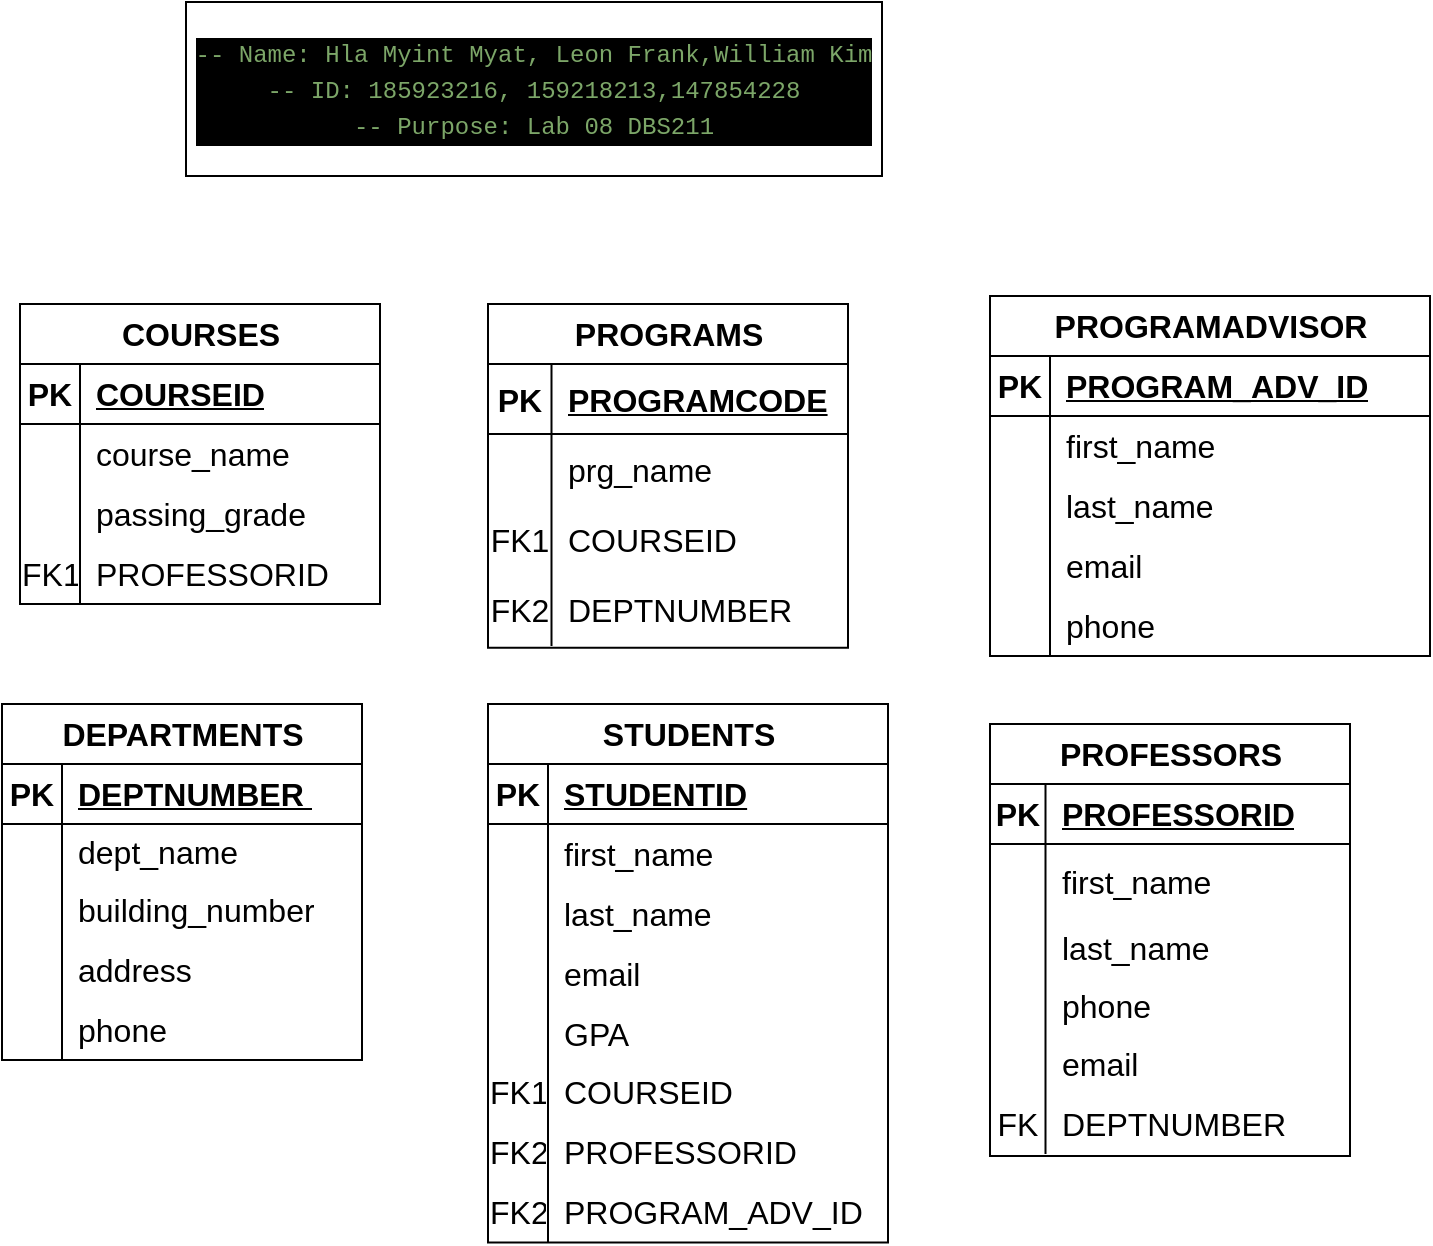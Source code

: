 <mxfile version="21.1.4" type="device">
  <diagram name="Page-1" id="b3BzMXic_0iOWjtmYrPQ">
    <mxGraphModel dx="1384" dy="1086" grid="0" gridSize="10" guides="1" tooltips="1" connect="1" arrows="1" fold="1" page="0" pageScale="1" pageWidth="850" pageHeight="1100" math="0" shadow="0">
      <root>
        <mxCell id="0" />
        <mxCell id="1" parent="0" />
        <mxCell id="HTjDjASEsPpvIYQokN9k-1" value="DEPARTMENTS" style="shape=table;startSize=30;container=1;collapsible=1;childLayout=tableLayout;fixedRows=1;rowLines=0;fontStyle=1;align=center;resizeLast=1;html=1;fontSize=16;" vertex="1" parent="1">
          <mxGeometry x="-321" y="301" width="180" height="178" as="geometry" />
        </mxCell>
        <mxCell id="HTjDjASEsPpvIYQokN9k-2" value="" style="shape=tableRow;horizontal=0;startSize=0;swimlaneHead=0;swimlaneBody=0;fillColor=none;collapsible=0;dropTarget=0;points=[[0,0.5],[1,0.5]];portConstraint=eastwest;top=0;left=0;right=0;bottom=1;fontSize=16;" vertex="1" parent="HTjDjASEsPpvIYQokN9k-1">
          <mxGeometry y="30" width="180" height="30" as="geometry" />
        </mxCell>
        <mxCell id="HTjDjASEsPpvIYQokN9k-3" value="PK" style="shape=partialRectangle;connectable=0;fillColor=none;top=0;left=0;bottom=0;right=0;fontStyle=1;overflow=hidden;whiteSpace=wrap;html=1;fontSize=16;" vertex="1" parent="HTjDjASEsPpvIYQokN9k-2">
          <mxGeometry width="30" height="30" as="geometry">
            <mxRectangle width="30" height="30" as="alternateBounds" />
          </mxGeometry>
        </mxCell>
        <mxCell id="HTjDjASEsPpvIYQokN9k-4" value="DEPTNUMBER&amp;nbsp;" style="shape=partialRectangle;connectable=0;fillColor=none;top=0;left=0;bottom=0;right=0;align=left;spacingLeft=6;fontStyle=5;overflow=hidden;whiteSpace=wrap;html=1;fontSize=16;" vertex="1" parent="HTjDjASEsPpvIYQokN9k-2">
          <mxGeometry x="30" width="150" height="30" as="geometry">
            <mxRectangle width="150" height="30" as="alternateBounds" />
          </mxGeometry>
        </mxCell>
        <mxCell id="HTjDjASEsPpvIYQokN9k-5" value="" style="shape=tableRow;horizontal=0;startSize=0;swimlaneHead=0;swimlaneBody=0;fillColor=none;collapsible=0;dropTarget=0;points=[[0,0.5],[1,0.5]];portConstraint=eastwest;top=0;left=0;right=0;bottom=0;fontSize=16;" vertex="1" parent="HTjDjASEsPpvIYQokN9k-1">
          <mxGeometry y="60" width="180" height="28" as="geometry" />
        </mxCell>
        <mxCell id="HTjDjASEsPpvIYQokN9k-6" value="" style="shape=partialRectangle;connectable=0;fillColor=none;top=0;left=0;bottom=0;right=0;editable=1;overflow=hidden;whiteSpace=wrap;html=1;fontSize=16;" vertex="1" parent="HTjDjASEsPpvIYQokN9k-5">
          <mxGeometry width="30" height="28" as="geometry">
            <mxRectangle width="30" height="28" as="alternateBounds" />
          </mxGeometry>
        </mxCell>
        <mxCell id="HTjDjASEsPpvIYQokN9k-7" value="dept_name&amp;nbsp;" style="shape=partialRectangle;connectable=0;fillColor=none;top=0;left=0;bottom=0;right=0;align=left;spacingLeft=6;overflow=hidden;whiteSpace=wrap;html=1;fontSize=16;" vertex="1" parent="HTjDjASEsPpvIYQokN9k-5">
          <mxGeometry x="30" width="150" height="28" as="geometry">
            <mxRectangle width="150" height="28" as="alternateBounds" />
          </mxGeometry>
        </mxCell>
        <mxCell id="HTjDjASEsPpvIYQokN9k-8" value="" style="shape=tableRow;horizontal=0;startSize=0;swimlaneHead=0;swimlaneBody=0;fillColor=none;collapsible=0;dropTarget=0;points=[[0,0.5],[1,0.5]];portConstraint=eastwest;top=0;left=0;right=0;bottom=0;fontSize=16;" vertex="1" parent="HTjDjASEsPpvIYQokN9k-1">
          <mxGeometry y="88" width="180" height="30" as="geometry" />
        </mxCell>
        <mxCell id="HTjDjASEsPpvIYQokN9k-9" value="" style="shape=partialRectangle;connectable=0;fillColor=none;top=0;left=0;bottom=0;right=0;editable=1;overflow=hidden;whiteSpace=wrap;html=1;fontSize=16;" vertex="1" parent="HTjDjASEsPpvIYQokN9k-8">
          <mxGeometry width="30" height="30" as="geometry">
            <mxRectangle width="30" height="30" as="alternateBounds" />
          </mxGeometry>
        </mxCell>
        <mxCell id="HTjDjASEsPpvIYQokN9k-10" value="building_number" style="shape=partialRectangle;connectable=0;fillColor=none;top=0;left=0;bottom=0;right=0;align=left;spacingLeft=6;overflow=hidden;whiteSpace=wrap;html=1;fontSize=16;" vertex="1" parent="HTjDjASEsPpvIYQokN9k-8">
          <mxGeometry x="30" width="150" height="30" as="geometry">
            <mxRectangle width="150" height="30" as="alternateBounds" />
          </mxGeometry>
        </mxCell>
        <mxCell id="HTjDjASEsPpvIYQokN9k-143" value="" style="shape=tableRow;horizontal=0;startSize=0;swimlaneHead=0;swimlaneBody=0;fillColor=none;collapsible=0;dropTarget=0;points=[[0,0.5],[1,0.5]];portConstraint=eastwest;top=0;left=0;right=0;bottom=0;fontSize=16;" vertex="1" parent="HTjDjASEsPpvIYQokN9k-1">
          <mxGeometry y="118" width="180" height="30" as="geometry" />
        </mxCell>
        <mxCell id="HTjDjASEsPpvIYQokN9k-144" value="" style="shape=partialRectangle;connectable=0;fillColor=none;top=0;left=0;bottom=0;right=0;editable=1;overflow=hidden;whiteSpace=wrap;html=1;fontSize=16;" vertex="1" parent="HTjDjASEsPpvIYQokN9k-143">
          <mxGeometry width="30" height="30" as="geometry">
            <mxRectangle width="30" height="30" as="alternateBounds" />
          </mxGeometry>
        </mxCell>
        <mxCell id="HTjDjASEsPpvIYQokN9k-145" value="address" style="shape=partialRectangle;connectable=0;fillColor=none;top=0;left=0;bottom=0;right=0;align=left;spacingLeft=6;overflow=hidden;whiteSpace=wrap;html=1;fontSize=16;" vertex="1" parent="HTjDjASEsPpvIYQokN9k-143">
          <mxGeometry x="30" width="150" height="30" as="geometry">
            <mxRectangle width="150" height="30" as="alternateBounds" />
          </mxGeometry>
        </mxCell>
        <mxCell id="HTjDjASEsPpvIYQokN9k-146" value="" style="shape=tableRow;horizontal=0;startSize=0;swimlaneHead=0;swimlaneBody=0;fillColor=none;collapsible=0;dropTarget=0;points=[[0,0.5],[1,0.5]];portConstraint=eastwest;top=0;left=0;right=0;bottom=0;fontSize=16;" vertex="1" parent="HTjDjASEsPpvIYQokN9k-1">
          <mxGeometry y="148" width="180" height="30" as="geometry" />
        </mxCell>
        <mxCell id="HTjDjASEsPpvIYQokN9k-147" value="" style="shape=partialRectangle;connectable=0;fillColor=none;top=0;left=0;bottom=0;right=0;editable=1;overflow=hidden;whiteSpace=wrap;html=1;fontSize=16;" vertex="1" parent="HTjDjASEsPpvIYQokN9k-146">
          <mxGeometry width="30" height="30" as="geometry">
            <mxRectangle width="30" height="30" as="alternateBounds" />
          </mxGeometry>
        </mxCell>
        <mxCell id="HTjDjASEsPpvIYQokN9k-148" value="phone" style="shape=partialRectangle;connectable=0;fillColor=none;top=0;left=0;bottom=0;right=0;align=left;spacingLeft=6;overflow=hidden;whiteSpace=wrap;html=1;fontSize=16;" vertex="1" parent="HTjDjASEsPpvIYQokN9k-146">
          <mxGeometry x="30" width="150" height="30" as="geometry">
            <mxRectangle width="150" height="30" as="alternateBounds" />
          </mxGeometry>
        </mxCell>
        <mxCell id="HTjDjASEsPpvIYQokN9k-14" value="" style="shape=tableRow;horizontal=0;startSize=0;swimlaneHead=0;swimlaneBody=0;fillColor=none;collapsible=0;dropTarget=0;points=[[0,0.5],[1,0.5]];portConstraint=eastwest;top=0;left=0;right=0;bottom=0;fontSize=16;" vertex="1" parent="1">
          <mxGeometry x="-321" y="290" width="180" height="30" as="geometry" />
        </mxCell>
        <mxCell id="HTjDjASEsPpvIYQokN9k-15" value="" style="shape=partialRectangle;connectable=0;fillColor=none;top=0;left=0;bottom=0;right=0;editable=1;overflow=hidden;whiteSpace=wrap;html=1;fontSize=16;" vertex="1" parent="HTjDjASEsPpvIYQokN9k-14">
          <mxGeometry width="30" height="30" as="geometry">
            <mxRectangle width="30" height="30" as="alternateBounds" />
          </mxGeometry>
        </mxCell>
        <mxCell id="HTjDjASEsPpvIYQokN9k-18" value="PROGRAMS" style="shape=table;startSize=30;container=1;collapsible=1;childLayout=tableLayout;fixedRows=1;rowLines=0;fontStyle=1;align=center;resizeLast=1;html=1;fontSize=16;" vertex="1" parent="1">
          <mxGeometry x="-78" y="101.06" width="180" height="171.87" as="geometry" />
        </mxCell>
        <mxCell id="HTjDjASEsPpvIYQokN9k-19" value="" style="shape=tableRow;horizontal=0;startSize=0;swimlaneHead=0;swimlaneBody=0;fillColor=none;collapsible=0;dropTarget=0;points=[[0,0.5],[1,0.5]];portConstraint=eastwest;top=0;left=0;right=0;bottom=1;fontSize=16;" vertex="1" parent="HTjDjASEsPpvIYQokN9k-18">
          <mxGeometry y="30" width="180" height="35" as="geometry" />
        </mxCell>
        <mxCell id="HTjDjASEsPpvIYQokN9k-20" value="PK" style="shape=partialRectangle;connectable=0;fillColor=none;top=0;left=0;bottom=0;right=0;fontStyle=1;overflow=hidden;whiteSpace=wrap;html=1;fontSize=16;" vertex="1" parent="HTjDjASEsPpvIYQokN9k-19">
          <mxGeometry width="31.75" height="35" as="geometry">
            <mxRectangle width="31.75" height="35" as="alternateBounds" />
          </mxGeometry>
        </mxCell>
        <mxCell id="HTjDjASEsPpvIYQokN9k-21" value="PROGRAMCODE" style="shape=partialRectangle;connectable=0;fillColor=none;top=0;left=0;bottom=0;right=0;align=left;spacingLeft=6;fontStyle=5;overflow=hidden;whiteSpace=wrap;html=1;fontSize=16;" vertex="1" parent="HTjDjASEsPpvIYQokN9k-19">
          <mxGeometry x="31.75" width="148.25" height="35" as="geometry">
            <mxRectangle width="148.25" height="35" as="alternateBounds" />
          </mxGeometry>
        </mxCell>
        <mxCell id="HTjDjASEsPpvIYQokN9k-22" value="" style="shape=tableRow;horizontal=0;startSize=0;swimlaneHead=0;swimlaneBody=0;fillColor=none;collapsible=0;dropTarget=0;points=[[0,0.5],[1,0.5]];portConstraint=eastwest;top=0;left=0;right=0;bottom=0;fontSize=16;" vertex="1" parent="HTjDjASEsPpvIYQokN9k-18">
          <mxGeometry y="65" width="180" height="35" as="geometry" />
        </mxCell>
        <mxCell id="HTjDjASEsPpvIYQokN9k-23" value="" style="shape=partialRectangle;connectable=0;fillColor=none;top=0;left=0;bottom=0;right=0;editable=1;overflow=hidden;whiteSpace=wrap;html=1;fontSize=16;" vertex="1" parent="HTjDjASEsPpvIYQokN9k-22">
          <mxGeometry width="31.75" height="35" as="geometry">
            <mxRectangle width="31.75" height="35" as="alternateBounds" />
          </mxGeometry>
        </mxCell>
        <mxCell id="HTjDjASEsPpvIYQokN9k-24" value="prg_name" style="shape=partialRectangle;connectable=0;fillColor=none;top=0;left=0;bottom=0;right=0;align=left;spacingLeft=6;overflow=hidden;whiteSpace=wrap;html=1;fontSize=16;" vertex="1" parent="HTjDjASEsPpvIYQokN9k-22">
          <mxGeometry x="31.75" width="148.25" height="35" as="geometry">
            <mxRectangle width="148.25" height="35" as="alternateBounds" />
          </mxGeometry>
        </mxCell>
        <mxCell id="HTjDjASEsPpvIYQokN9k-28" value="" style="shape=tableRow;horizontal=0;startSize=0;swimlaneHead=0;swimlaneBody=0;fillColor=none;collapsible=0;dropTarget=0;points=[[0,0.5],[1,0.5]];portConstraint=eastwest;top=0;left=0;right=0;bottom=0;fontSize=16;" vertex="1" parent="HTjDjASEsPpvIYQokN9k-18">
          <mxGeometry y="100" width="180" height="35" as="geometry" />
        </mxCell>
        <mxCell id="HTjDjASEsPpvIYQokN9k-29" value="FK1" style="shape=partialRectangle;connectable=0;fillColor=none;top=0;left=0;bottom=0;right=0;editable=1;overflow=hidden;whiteSpace=wrap;html=1;fontSize=16;" vertex="1" parent="HTjDjASEsPpvIYQokN9k-28">
          <mxGeometry width="31.75" height="35" as="geometry">
            <mxRectangle width="31.75" height="35" as="alternateBounds" />
          </mxGeometry>
        </mxCell>
        <mxCell id="HTjDjASEsPpvIYQokN9k-30" value="COURSEID" style="shape=partialRectangle;connectable=0;fillColor=none;top=0;left=0;bottom=0;right=0;align=left;spacingLeft=6;overflow=hidden;whiteSpace=wrap;html=1;fontSize=16;" vertex="1" parent="HTjDjASEsPpvIYQokN9k-28">
          <mxGeometry x="31.75" width="148.25" height="35" as="geometry">
            <mxRectangle width="148.25" height="35" as="alternateBounds" />
          </mxGeometry>
        </mxCell>
        <mxCell id="HTjDjASEsPpvIYQokN9k-25" value="" style="shape=tableRow;horizontal=0;startSize=0;swimlaneHead=0;swimlaneBody=0;fillColor=none;collapsible=0;dropTarget=0;points=[[0,0.5],[1,0.5]];portConstraint=eastwest;top=0;left=0;right=0;bottom=0;fontSize=16;" vertex="1" parent="HTjDjASEsPpvIYQokN9k-18">
          <mxGeometry y="135" width="180" height="36" as="geometry" />
        </mxCell>
        <mxCell id="HTjDjASEsPpvIYQokN9k-26" value="FK2" style="shape=partialRectangle;connectable=0;fillColor=none;top=0;left=0;bottom=0;right=0;editable=1;overflow=hidden;whiteSpace=wrap;html=1;fontSize=16;" vertex="1" parent="HTjDjASEsPpvIYQokN9k-25">
          <mxGeometry width="31.75" height="36" as="geometry">
            <mxRectangle width="31.75" height="36" as="alternateBounds" />
          </mxGeometry>
        </mxCell>
        <mxCell id="HTjDjASEsPpvIYQokN9k-27" value="DEPTNUMBER" style="shape=partialRectangle;connectable=0;fillColor=none;top=0;left=0;bottom=0;right=0;align=left;spacingLeft=6;overflow=hidden;whiteSpace=wrap;html=1;fontSize=16;" vertex="1" parent="HTjDjASEsPpvIYQokN9k-25">
          <mxGeometry x="31.75" width="148.25" height="36" as="geometry">
            <mxRectangle width="148.25" height="36" as="alternateBounds" />
          </mxGeometry>
        </mxCell>
        <mxCell id="HTjDjASEsPpvIYQokN9k-32" style="edgeStyle=none;curved=1;rounded=0;orthogonalLoop=1;jettySize=auto;html=1;exitX=0.5;exitY=0;exitDx=0;exitDy=0;fontSize=12;startSize=8;endSize=8;" edge="1" parent="1" source="HTjDjASEsPpvIYQokN9k-18" target="HTjDjASEsPpvIYQokN9k-18">
          <mxGeometry relative="1" as="geometry" />
        </mxCell>
        <mxCell id="HTjDjASEsPpvIYQokN9k-46" value="COURSES" style="shape=table;startSize=30;container=1;collapsible=1;childLayout=tableLayout;fixedRows=1;rowLines=0;fontStyle=1;align=center;resizeLast=1;html=1;fontSize=16;" vertex="1" parent="1">
          <mxGeometry x="-312" y="101.06" width="180" height="150" as="geometry" />
        </mxCell>
        <mxCell id="HTjDjASEsPpvIYQokN9k-47" value="" style="shape=tableRow;horizontal=0;startSize=0;swimlaneHead=0;swimlaneBody=0;fillColor=none;collapsible=0;dropTarget=0;points=[[0,0.5],[1,0.5]];portConstraint=eastwest;top=0;left=0;right=0;bottom=1;fontSize=16;" vertex="1" parent="HTjDjASEsPpvIYQokN9k-46">
          <mxGeometry y="30" width="180" height="30" as="geometry" />
        </mxCell>
        <mxCell id="HTjDjASEsPpvIYQokN9k-48" value="PK" style="shape=partialRectangle;connectable=0;fillColor=none;top=0;left=0;bottom=0;right=0;fontStyle=1;overflow=hidden;whiteSpace=wrap;html=1;fontSize=16;" vertex="1" parent="HTjDjASEsPpvIYQokN9k-47">
          <mxGeometry width="30" height="30" as="geometry">
            <mxRectangle width="30" height="30" as="alternateBounds" />
          </mxGeometry>
        </mxCell>
        <mxCell id="HTjDjASEsPpvIYQokN9k-49" value="COURSEID" style="shape=partialRectangle;connectable=0;fillColor=none;top=0;left=0;bottom=0;right=0;align=left;spacingLeft=6;fontStyle=5;overflow=hidden;whiteSpace=wrap;html=1;fontSize=16;" vertex="1" parent="HTjDjASEsPpvIYQokN9k-47">
          <mxGeometry x="30" width="150" height="30" as="geometry">
            <mxRectangle width="150" height="30" as="alternateBounds" />
          </mxGeometry>
        </mxCell>
        <mxCell id="HTjDjASEsPpvIYQokN9k-50" value="" style="shape=tableRow;horizontal=0;startSize=0;swimlaneHead=0;swimlaneBody=0;fillColor=none;collapsible=0;dropTarget=0;points=[[0,0.5],[1,0.5]];portConstraint=eastwest;top=0;left=0;right=0;bottom=0;fontSize=16;" vertex="1" parent="HTjDjASEsPpvIYQokN9k-46">
          <mxGeometry y="60" width="180" height="30" as="geometry" />
        </mxCell>
        <mxCell id="HTjDjASEsPpvIYQokN9k-51" value="" style="shape=partialRectangle;connectable=0;fillColor=none;top=0;left=0;bottom=0;right=0;editable=1;overflow=hidden;whiteSpace=wrap;html=1;fontSize=16;" vertex="1" parent="HTjDjASEsPpvIYQokN9k-50">
          <mxGeometry width="30" height="30" as="geometry">
            <mxRectangle width="30" height="30" as="alternateBounds" />
          </mxGeometry>
        </mxCell>
        <mxCell id="HTjDjASEsPpvIYQokN9k-52" value="course_name&amp;nbsp;" style="shape=partialRectangle;connectable=0;fillColor=none;top=0;left=0;bottom=0;right=0;align=left;spacingLeft=6;overflow=hidden;whiteSpace=wrap;html=1;fontSize=16;" vertex="1" parent="HTjDjASEsPpvIYQokN9k-50">
          <mxGeometry x="30" width="150" height="30" as="geometry">
            <mxRectangle width="150" height="30" as="alternateBounds" />
          </mxGeometry>
        </mxCell>
        <mxCell id="HTjDjASEsPpvIYQokN9k-53" value="" style="shape=tableRow;horizontal=0;startSize=0;swimlaneHead=0;swimlaneBody=0;fillColor=none;collapsible=0;dropTarget=0;points=[[0,0.5],[1,0.5]];portConstraint=eastwest;top=0;left=0;right=0;bottom=0;fontSize=16;" vertex="1" parent="HTjDjASEsPpvIYQokN9k-46">
          <mxGeometry y="90" width="180" height="30" as="geometry" />
        </mxCell>
        <mxCell id="HTjDjASEsPpvIYQokN9k-54" value="" style="shape=partialRectangle;connectable=0;fillColor=none;top=0;left=0;bottom=0;right=0;editable=1;overflow=hidden;whiteSpace=wrap;html=1;fontSize=16;" vertex="1" parent="HTjDjASEsPpvIYQokN9k-53">
          <mxGeometry width="30" height="30" as="geometry">
            <mxRectangle width="30" height="30" as="alternateBounds" />
          </mxGeometry>
        </mxCell>
        <mxCell id="HTjDjASEsPpvIYQokN9k-55" value="passing_grade" style="shape=partialRectangle;connectable=0;fillColor=none;top=0;left=0;bottom=0;right=0;align=left;spacingLeft=6;overflow=hidden;whiteSpace=wrap;html=1;fontSize=16;" vertex="1" parent="HTjDjASEsPpvIYQokN9k-53">
          <mxGeometry x="30" width="150" height="30" as="geometry">
            <mxRectangle width="150" height="30" as="alternateBounds" />
          </mxGeometry>
        </mxCell>
        <mxCell id="HTjDjASEsPpvIYQokN9k-56" value="" style="shape=tableRow;horizontal=0;startSize=0;swimlaneHead=0;swimlaneBody=0;fillColor=none;collapsible=0;dropTarget=0;points=[[0,0.5],[1,0.5]];portConstraint=eastwest;top=0;left=0;right=0;bottom=0;fontSize=16;" vertex="1" parent="HTjDjASEsPpvIYQokN9k-46">
          <mxGeometry y="120" width="180" height="30" as="geometry" />
        </mxCell>
        <mxCell id="HTjDjASEsPpvIYQokN9k-57" value="FK1" style="shape=partialRectangle;connectable=0;fillColor=none;top=0;left=0;bottom=0;right=0;editable=1;overflow=hidden;whiteSpace=wrap;html=1;fontSize=16;" vertex="1" parent="HTjDjASEsPpvIYQokN9k-56">
          <mxGeometry width="30" height="30" as="geometry">
            <mxRectangle width="30" height="30" as="alternateBounds" />
          </mxGeometry>
        </mxCell>
        <mxCell id="HTjDjASEsPpvIYQokN9k-58" value="PROFESSORID" style="shape=partialRectangle;connectable=0;fillColor=none;top=0;left=0;bottom=0;right=0;align=left;spacingLeft=6;overflow=hidden;whiteSpace=wrap;html=1;fontSize=16;" vertex="1" parent="HTjDjASEsPpvIYQokN9k-56">
          <mxGeometry x="30" width="150" height="30" as="geometry">
            <mxRectangle width="150" height="30" as="alternateBounds" />
          </mxGeometry>
        </mxCell>
        <mxCell id="HTjDjASEsPpvIYQokN9k-59" value="PROFESSORS" style="shape=table;startSize=30;container=1;collapsible=1;childLayout=tableLayout;fixedRows=1;rowLines=0;fontStyle=1;align=center;resizeLast=1;html=1;fontSize=16;" vertex="1" parent="1">
          <mxGeometry x="173" y="311" width="180" height="216" as="geometry" />
        </mxCell>
        <mxCell id="HTjDjASEsPpvIYQokN9k-60" value="" style="shape=tableRow;horizontal=0;startSize=0;swimlaneHead=0;swimlaneBody=0;fillColor=none;collapsible=0;dropTarget=0;points=[[0,0.5],[1,0.5]];portConstraint=eastwest;top=0;left=0;right=0;bottom=1;fontSize=16;" vertex="1" parent="HTjDjASEsPpvIYQokN9k-59">
          <mxGeometry y="30" width="180" height="30" as="geometry" />
        </mxCell>
        <mxCell id="HTjDjASEsPpvIYQokN9k-61" value="PK" style="shape=partialRectangle;connectable=0;fillColor=none;top=0;left=0;bottom=0;right=0;fontStyle=1;overflow=hidden;whiteSpace=wrap;html=1;fontSize=16;" vertex="1" parent="HTjDjASEsPpvIYQokN9k-60">
          <mxGeometry width="27.75" height="30" as="geometry">
            <mxRectangle width="27.75" height="30" as="alternateBounds" />
          </mxGeometry>
        </mxCell>
        <mxCell id="HTjDjASEsPpvIYQokN9k-62" value="PROFESSORID" style="shape=partialRectangle;connectable=0;fillColor=none;top=0;left=0;bottom=0;right=0;align=left;spacingLeft=6;fontStyle=5;overflow=hidden;whiteSpace=wrap;html=1;fontSize=16;" vertex="1" parent="HTjDjASEsPpvIYQokN9k-60">
          <mxGeometry x="27.75" width="152.25" height="30" as="geometry">
            <mxRectangle width="152.25" height="30" as="alternateBounds" />
          </mxGeometry>
        </mxCell>
        <mxCell id="HTjDjASEsPpvIYQokN9k-63" value="" style="shape=tableRow;horizontal=0;startSize=0;swimlaneHead=0;swimlaneBody=0;fillColor=none;collapsible=0;dropTarget=0;points=[[0,0.5],[1,0.5]];portConstraint=eastwest;top=0;left=0;right=0;bottom=0;fontSize=16;" vertex="1" parent="HTjDjASEsPpvIYQokN9k-59">
          <mxGeometry y="60" width="180" height="37" as="geometry" />
        </mxCell>
        <mxCell id="HTjDjASEsPpvIYQokN9k-64" value="" style="shape=partialRectangle;connectable=0;fillColor=none;top=0;left=0;bottom=0;right=0;editable=1;overflow=hidden;whiteSpace=wrap;html=1;fontSize=16;" vertex="1" parent="HTjDjASEsPpvIYQokN9k-63">
          <mxGeometry width="27.75" height="37" as="geometry">
            <mxRectangle width="27.75" height="37" as="alternateBounds" />
          </mxGeometry>
        </mxCell>
        <mxCell id="HTjDjASEsPpvIYQokN9k-65" value="first_name" style="shape=partialRectangle;connectable=0;fillColor=none;top=0;left=0;bottom=0;right=0;align=left;spacingLeft=6;overflow=hidden;whiteSpace=wrap;html=1;fontSize=16;" vertex="1" parent="HTjDjASEsPpvIYQokN9k-63">
          <mxGeometry x="27.75" width="152.25" height="37" as="geometry">
            <mxRectangle width="152.25" height="37" as="alternateBounds" />
          </mxGeometry>
        </mxCell>
        <mxCell id="HTjDjASEsPpvIYQokN9k-66" value="" style="shape=tableRow;horizontal=0;startSize=0;swimlaneHead=0;swimlaneBody=0;fillColor=none;collapsible=0;dropTarget=0;points=[[0,0.5],[1,0.5]];portConstraint=eastwest;top=0;left=0;right=0;bottom=0;fontSize=16;" vertex="1" parent="HTjDjASEsPpvIYQokN9k-59">
          <mxGeometry y="97" width="180" height="30" as="geometry" />
        </mxCell>
        <mxCell id="HTjDjASEsPpvIYQokN9k-67" value="" style="shape=partialRectangle;connectable=0;fillColor=none;top=0;left=0;bottom=0;right=0;editable=1;overflow=hidden;whiteSpace=wrap;html=1;fontSize=16;" vertex="1" parent="HTjDjASEsPpvIYQokN9k-66">
          <mxGeometry width="27.75" height="30" as="geometry">
            <mxRectangle width="27.75" height="30" as="alternateBounds" />
          </mxGeometry>
        </mxCell>
        <mxCell id="HTjDjASEsPpvIYQokN9k-68" value="last_name" style="shape=partialRectangle;connectable=0;fillColor=none;top=0;left=0;bottom=0;right=0;align=left;spacingLeft=6;overflow=hidden;whiteSpace=wrap;html=1;fontSize=16;" vertex="1" parent="HTjDjASEsPpvIYQokN9k-66">
          <mxGeometry x="27.75" width="152.25" height="30" as="geometry">
            <mxRectangle width="152.25" height="30" as="alternateBounds" />
          </mxGeometry>
        </mxCell>
        <mxCell id="HTjDjASEsPpvIYQokN9k-69" value="" style="shape=tableRow;horizontal=0;startSize=0;swimlaneHead=0;swimlaneBody=0;fillColor=none;collapsible=0;dropTarget=0;points=[[0,0.5],[1,0.5]];portConstraint=eastwest;top=0;left=0;right=0;bottom=0;fontSize=16;" vertex="1" parent="HTjDjASEsPpvIYQokN9k-59">
          <mxGeometry y="127" width="180" height="28" as="geometry" />
        </mxCell>
        <mxCell id="HTjDjASEsPpvIYQokN9k-70" value="" style="shape=partialRectangle;connectable=0;fillColor=none;top=0;left=0;bottom=0;right=0;editable=1;overflow=hidden;whiteSpace=wrap;html=1;fontSize=16;" vertex="1" parent="HTjDjASEsPpvIYQokN9k-69">
          <mxGeometry width="27.75" height="28" as="geometry">
            <mxRectangle width="27.75" height="28" as="alternateBounds" />
          </mxGeometry>
        </mxCell>
        <mxCell id="HTjDjASEsPpvIYQokN9k-71" value="phone" style="shape=partialRectangle;connectable=0;fillColor=none;top=0;left=0;bottom=0;right=0;align=left;spacingLeft=6;overflow=hidden;whiteSpace=wrap;html=1;fontSize=16;" vertex="1" parent="HTjDjASEsPpvIYQokN9k-69">
          <mxGeometry x="27.75" width="152.25" height="28" as="geometry">
            <mxRectangle width="152.25" height="28" as="alternateBounds" />
          </mxGeometry>
        </mxCell>
        <mxCell id="HTjDjASEsPpvIYQokN9k-72" value="" style="shape=tableRow;horizontal=0;startSize=0;swimlaneHead=0;swimlaneBody=0;fillColor=none;collapsible=0;dropTarget=0;points=[[0,0.5],[1,0.5]];portConstraint=eastwest;top=0;left=0;right=0;bottom=0;fontSize=16;" vertex="1" parent="HTjDjASEsPpvIYQokN9k-59">
          <mxGeometry y="155" width="180" height="30" as="geometry" />
        </mxCell>
        <mxCell id="HTjDjASEsPpvIYQokN9k-73" value="" style="shape=partialRectangle;connectable=0;fillColor=none;top=0;left=0;bottom=0;right=0;editable=1;overflow=hidden;whiteSpace=wrap;html=1;fontSize=16;" vertex="1" parent="HTjDjASEsPpvIYQokN9k-72">
          <mxGeometry width="27.75" height="30" as="geometry">
            <mxRectangle width="27.75" height="30" as="alternateBounds" />
          </mxGeometry>
        </mxCell>
        <mxCell id="HTjDjASEsPpvIYQokN9k-74" value="email" style="shape=partialRectangle;connectable=0;fillColor=none;top=0;left=0;bottom=0;right=0;align=left;spacingLeft=6;overflow=hidden;whiteSpace=wrap;html=1;fontSize=16;" vertex="1" parent="HTjDjASEsPpvIYQokN9k-72">
          <mxGeometry x="27.75" width="152.25" height="30" as="geometry">
            <mxRectangle width="152.25" height="30" as="alternateBounds" />
          </mxGeometry>
        </mxCell>
        <mxCell id="HTjDjASEsPpvIYQokN9k-75" value="" style="shape=tableRow;horizontal=0;startSize=0;swimlaneHead=0;swimlaneBody=0;fillColor=none;collapsible=0;dropTarget=0;points=[[0,0.5],[1,0.5]];portConstraint=eastwest;top=0;left=0;right=0;bottom=0;fontSize=16;" vertex="1" parent="HTjDjASEsPpvIYQokN9k-59">
          <mxGeometry y="185" width="180" height="30" as="geometry" />
        </mxCell>
        <mxCell id="HTjDjASEsPpvIYQokN9k-76" value="FK" style="shape=partialRectangle;connectable=0;fillColor=none;top=0;left=0;bottom=0;right=0;editable=1;overflow=hidden;whiteSpace=wrap;html=1;fontSize=16;" vertex="1" parent="HTjDjASEsPpvIYQokN9k-75">
          <mxGeometry width="27.75" height="30" as="geometry">
            <mxRectangle width="27.75" height="30" as="alternateBounds" />
          </mxGeometry>
        </mxCell>
        <mxCell id="HTjDjASEsPpvIYQokN9k-77" value="DEPTNUMBER" style="shape=partialRectangle;connectable=0;fillColor=none;top=0;left=0;bottom=0;right=0;align=left;spacingLeft=6;overflow=hidden;whiteSpace=wrap;html=1;fontSize=16;" vertex="1" parent="HTjDjASEsPpvIYQokN9k-75">
          <mxGeometry x="27.75" width="152.25" height="30" as="geometry">
            <mxRectangle width="152.25" height="30" as="alternateBounds" />
          </mxGeometry>
        </mxCell>
        <mxCell id="HTjDjASEsPpvIYQokN9k-78" style="edgeStyle=none;curved=1;rounded=0;orthogonalLoop=1;jettySize=auto;html=1;exitX=0.75;exitY=0;exitDx=0;exitDy=0;fontSize=12;startSize=8;endSize=8;" edge="1" parent="1" source="HTjDjASEsPpvIYQokN9k-46" target="HTjDjASEsPpvIYQokN9k-46">
          <mxGeometry relative="1" as="geometry" />
        </mxCell>
        <mxCell id="HTjDjASEsPpvIYQokN9k-79" value="STUDENTS" style="shape=table;startSize=30;container=1;collapsible=1;childLayout=tableLayout;fixedRows=1;rowLines=0;fontStyle=1;align=center;resizeLast=1;html=1;fontSize=16;" vertex="1" parent="1">
          <mxGeometry x="-78" y="301" width="200" height="269.25" as="geometry" />
        </mxCell>
        <mxCell id="HTjDjASEsPpvIYQokN9k-80" value="" style="shape=tableRow;horizontal=0;startSize=0;swimlaneHead=0;swimlaneBody=0;fillColor=none;collapsible=0;dropTarget=0;points=[[0,0.5],[1,0.5]];portConstraint=eastwest;top=0;left=0;right=0;bottom=1;fontSize=16;" vertex="1" parent="HTjDjASEsPpvIYQokN9k-79">
          <mxGeometry y="30" width="200" height="30" as="geometry" />
        </mxCell>
        <mxCell id="HTjDjASEsPpvIYQokN9k-81" value="PK" style="shape=partialRectangle;connectable=0;fillColor=none;top=0;left=0;bottom=0;right=0;fontStyle=1;overflow=hidden;whiteSpace=wrap;html=1;fontSize=16;" vertex="1" parent="HTjDjASEsPpvIYQokN9k-80">
          <mxGeometry width="30" height="30" as="geometry">
            <mxRectangle width="30" height="30" as="alternateBounds" />
          </mxGeometry>
        </mxCell>
        <mxCell id="HTjDjASEsPpvIYQokN9k-82" value="STUDENTID" style="shape=partialRectangle;connectable=0;fillColor=none;top=0;left=0;bottom=0;right=0;align=left;spacingLeft=6;fontStyle=5;overflow=hidden;whiteSpace=wrap;html=1;fontSize=16;" vertex="1" parent="HTjDjASEsPpvIYQokN9k-80">
          <mxGeometry x="30" width="170" height="30" as="geometry">
            <mxRectangle width="170" height="30" as="alternateBounds" />
          </mxGeometry>
        </mxCell>
        <mxCell id="HTjDjASEsPpvIYQokN9k-83" value="" style="shape=tableRow;horizontal=0;startSize=0;swimlaneHead=0;swimlaneBody=0;fillColor=none;collapsible=0;dropTarget=0;points=[[0,0.5],[1,0.5]];portConstraint=eastwest;top=0;left=0;right=0;bottom=0;fontSize=16;" vertex="1" parent="HTjDjASEsPpvIYQokN9k-79">
          <mxGeometry y="60" width="200" height="30" as="geometry" />
        </mxCell>
        <mxCell id="HTjDjASEsPpvIYQokN9k-84" value="" style="shape=partialRectangle;connectable=0;fillColor=none;top=0;left=0;bottom=0;right=0;editable=1;overflow=hidden;whiteSpace=wrap;html=1;fontSize=16;" vertex="1" parent="HTjDjASEsPpvIYQokN9k-83">
          <mxGeometry width="30" height="30" as="geometry">
            <mxRectangle width="30" height="30" as="alternateBounds" />
          </mxGeometry>
        </mxCell>
        <mxCell id="HTjDjASEsPpvIYQokN9k-85" value="first_name" style="shape=partialRectangle;connectable=0;fillColor=none;top=0;left=0;bottom=0;right=0;align=left;spacingLeft=6;overflow=hidden;whiteSpace=wrap;html=1;fontSize=16;" vertex="1" parent="HTjDjASEsPpvIYQokN9k-83">
          <mxGeometry x="30" width="170" height="30" as="geometry">
            <mxRectangle width="170" height="30" as="alternateBounds" />
          </mxGeometry>
        </mxCell>
        <mxCell id="HTjDjASEsPpvIYQokN9k-86" value="" style="shape=tableRow;horizontal=0;startSize=0;swimlaneHead=0;swimlaneBody=0;fillColor=none;collapsible=0;dropTarget=0;points=[[0,0.5],[1,0.5]];portConstraint=eastwest;top=0;left=0;right=0;bottom=0;fontSize=16;" vertex="1" parent="HTjDjASEsPpvIYQokN9k-79">
          <mxGeometry y="90" width="200" height="30" as="geometry" />
        </mxCell>
        <mxCell id="HTjDjASEsPpvIYQokN9k-87" value="" style="shape=partialRectangle;connectable=0;fillColor=none;top=0;left=0;bottom=0;right=0;editable=1;overflow=hidden;whiteSpace=wrap;html=1;fontSize=16;" vertex="1" parent="HTjDjASEsPpvIYQokN9k-86">
          <mxGeometry width="30" height="30" as="geometry">
            <mxRectangle width="30" height="30" as="alternateBounds" />
          </mxGeometry>
        </mxCell>
        <mxCell id="HTjDjASEsPpvIYQokN9k-88" value="last_name" style="shape=partialRectangle;connectable=0;fillColor=none;top=0;left=0;bottom=0;right=0;align=left;spacingLeft=6;overflow=hidden;whiteSpace=wrap;html=1;fontSize=16;" vertex="1" parent="HTjDjASEsPpvIYQokN9k-86">
          <mxGeometry x="30" width="170" height="30" as="geometry">
            <mxRectangle width="170" height="30" as="alternateBounds" />
          </mxGeometry>
        </mxCell>
        <mxCell id="HTjDjASEsPpvIYQokN9k-89" value="" style="shape=tableRow;horizontal=0;startSize=0;swimlaneHead=0;swimlaneBody=0;fillColor=none;collapsible=0;dropTarget=0;points=[[0,0.5],[1,0.5]];portConstraint=eastwest;top=0;left=0;right=0;bottom=0;fontSize=16;" vertex="1" parent="HTjDjASEsPpvIYQokN9k-79">
          <mxGeometry y="120" width="200" height="30" as="geometry" />
        </mxCell>
        <mxCell id="HTjDjASEsPpvIYQokN9k-90" value="" style="shape=partialRectangle;connectable=0;fillColor=none;top=0;left=0;bottom=0;right=0;editable=1;overflow=hidden;whiteSpace=wrap;html=1;fontSize=16;" vertex="1" parent="HTjDjASEsPpvIYQokN9k-89">
          <mxGeometry width="30" height="30" as="geometry">
            <mxRectangle width="30" height="30" as="alternateBounds" />
          </mxGeometry>
        </mxCell>
        <mxCell id="HTjDjASEsPpvIYQokN9k-91" value="email&amp;nbsp;" style="shape=partialRectangle;connectable=0;fillColor=none;top=0;left=0;bottom=0;right=0;align=left;spacingLeft=6;overflow=hidden;whiteSpace=wrap;html=1;fontSize=16;" vertex="1" parent="HTjDjASEsPpvIYQokN9k-89">
          <mxGeometry x="30" width="170" height="30" as="geometry">
            <mxRectangle width="170" height="30" as="alternateBounds" />
          </mxGeometry>
        </mxCell>
        <mxCell id="HTjDjASEsPpvIYQokN9k-92" value="" style="shape=tableRow;horizontal=0;startSize=0;swimlaneHead=0;swimlaneBody=0;fillColor=none;collapsible=0;dropTarget=0;points=[[0,0.5],[1,0.5]];portConstraint=eastwest;top=0;left=0;right=0;bottom=0;fontSize=16;" vertex="1" parent="HTjDjASEsPpvIYQokN9k-79">
          <mxGeometry y="150" width="200" height="29" as="geometry" />
        </mxCell>
        <mxCell id="HTjDjASEsPpvIYQokN9k-93" value="" style="shape=partialRectangle;connectable=0;fillColor=none;top=0;left=0;bottom=0;right=0;editable=1;overflow=hidden;whiteSpace=wrap;html=1;fontSize=16;" vertex="1" parent="HTjDjASEsPpvIYQokN9k-92">
          <mxGeometry width="30" height="29" as="geometry">
            <mxRectangle width="30" height="29" as="alternateBounds" />
          </mxGeometry>
        </mxCell>
        <mxCell id="HTjDjASEsPpvIYQokN9k-94" value="GPA" style="shape=partialRectangle;connectable=0;fillColor=none;top=0;left=0;bottom=0;right=0;align=left;spacingLeft=6;overflow=hidden;whiteSpace=wrap;html=1;fontSize=16;" vertex="1" parent="HTjDjASEsPpvIYQokN9k-92">
          <mxGeometry x="30" width="170" height="29" as="geometry">
            <mxRectangle width="170" height="29" as="alternateBounds" />
          </mxGeometry>
        </mxCell>
        <mxCell id="HTjDjASEsPpvIYQokN9k-111" value="" style="shape=tableRow;horizontal=0;startSize=0;swimlaneHead=0;swimlaneBody=0;fillColor=none;collapsible=0;dropTarget=0;points=[[0,0.5],[1,0.5]];portConstraint=eastwest;top=0;left=0;right=0;bottom=0;fontSize=16;" vertex="1" parent="HTjDjASEsPpvIYQokN9k-79">
          <mxGeometry y="179" width="200" height="30" as="geometry" />
        </mxCell>
        <mxCell id="HTjDjASEsPpvIYQokN9k-112" value="FK1" style="shape=partialRectangle;connectable=0;fillColor=none;top=0;left=0;bottom=0;right=0;editable=1;overflow=hidden;whiteSpace=wrap;html=1;fontSize=16;" vertex="1" parent="HTjDjASEsPpvIYQokN9k-111">
          <mxGeometry width="30" height="30" as="geometry">
            <mxRectangle width="30" height="30" as="alternateBounds" />
          </mxGeometry>
        </mxCell>
        <mxCell id="HTjDjASEsPpvIYQokN9k-113" value="COURSEID" style="shape=partialRectangle;connectable=0;fillColor=none;top=0;left=0;bottom=0;right=0;align=left;spacingLeft=6;overflow=hidden;whiteSpace=wrap;html=1;fontSize=16;" vertex="1" parent="HTjDjASEsPpvIYQokN9k-111">
          <mxGeometry x="30" width="170" height="30" as="geometry">
            <mxRectangle width="170" height="30" as="alternateBounds" />
          </mxGeometry>
        </mxCell>
        <mxCell id="HTjDjASEsPpvIYQokN9k-114" value="" style="shape=tableRow;horizontal=0;startSize=0;swimlaneHead=0;swimlaneBody=0;fillColor=none;collapsible=0;dropTarget=0;points=[[0,0.5],[1,0.5]];portConstraint=eastwest;top=0;left=0;right=0;bottom=0;fontSize=16;" vertex="1" parent="HTjDjASEsPpvIYQokN9k-79">
          <mxGeometry y="209" width="200" height="30" as="geometry" />
        </mxCell>
        <mxCell id="HTjDjASEsPpvIYQokN9k-115" value="FK2" style="shape=partialRectangle;connectable=0;fillColor=none;top=0;left=0;bottom=0;right=0;editable=1;overflow=hidden;whiteSpace=wrap;html=1;fontSize=16;" vertex="1" parent="HTjDjASEsPpvIYQokN9k-114">
          <mxGeometry width="30" height="30" as="geometry">
            <mxRectangle width="30" height="30" as="alternateBounds" />
          </mxGeometry>
        </mxCell>
        <mxCell id="HTjDjASEsPpvIYQokN9k-116" value="PROFESSORID" style="shape=partialRectangle;connectable=0;fillColor=none;top=0;left=0;bottom=0;right=0;align=left;spacingLeft=6;overflow=hidden;whiteSpace=wrap;html=1;fontSize=16;" vertex="1" parent="HTjDjASEsPpvIYQokN9k-114">
          <mxGeometry x="30" width="170" height="30" as="geometry">
            <mxRectangle width="170" height="30" as="alternateBounds" />
          </mxGeometry>
        </mxCell>
        <mxCell id="HTjDjASEsPpvIYQokN9k-117" value="" style="shape=tableRow;horizontal=0;startSize=0;swimlaneHead=0;swimlaneBody=0;fillColor=none;collapsible=0;dropTarget=0;points=[[0,0.5],[1,0.5]];portConstraint=eastwest;top=0;left=0;right=0;bottom=0;fontSize=16;" vertex="1" parent="HTjDjASEsPpvIYQokN9k-79">
          <mxGeometry y="239" width="200" height="30" as="geometry" />
        </mxCell>
        <mxCell id="HTjDjASEsPpvIYQokN9k-118" value="FK2" style="shape=partialRectangle;connectable=0;fillColor=none;top=0;left=0;bottom=0;right=0;editable=1;overflow=hidden;whiteSpace=wrap;html=1;fontSize=16;" vertex="1" parent="HTjDjASEsPpvIYQokN9k-117">
          <mxGeometry width="30" height="30" as="geometry">
            <mxRectangle width="30" height="30" as="alternateBounds" />
          </mxGeometry>
        </mxCell>
        <mxCell id="HTjDjASEsPpvIYQokN9k-119" value="PROGRAM_ADV_ID" style="shape=partialRectangle;connectable=0;fillColor=none;top=0;left=0;bottom=0;right=0;align=left;spacingLeft=6;overflow=hidden;whiteSpace=wrap;html=1;fontSize=16;" vertex="1" parent="HTjDjASEsPpvIYQokN9k-117">
          <mxGeometry x="30" width="170" height="30" as="geometry">
            <mxRectangle width="170" height="30" as="alternateBounds" />
          </mxGeometry>
        </mxCell>
        <mxCell id="HTjDjASEsPpvIYQokN9k-120" value="PROGRAMADVISOR" style="shape=table;startSize=30;container=1;collapsible=1;childLayout=tableLayout;fixedRows=1;rowLines=0;fontStyle=1;align=center;resizeLast=1;html=1;fontSize=16;" vertex="1" parent="1">
          <mxGeometry x="173" y="96.99" width="220" height="180" as="geometry" />
        </mxCell>
        <mxCell id="HTjDjASEsPpvIYQokN9k-121" value="" style="shape=tableRow;horizontal=0;startSize=0;swimlaneHead=0;swimlaneBody=0;fillColor=none;collapsible=0;dropTarget=0;points=[[0,0.5],[1,0.5]];portConstraint=eastwest;top=0;left=0;right=0;bottom=1;fontSize=16;" vertex="1" parent="HTjDjASEsPpvIYQokN9k-120">
          <mxGeometry y="30" width="220" height="30" as="geometry" />
        </mxCell>
        <mxCell id="HTjDjASEsPpvIYQokN9k-122" value="PK" style="shape=partialRectangle;connectable=0;fillColor=none;top=0;left=0;bottom=0;right=0;fontStyle=1;overflow=hidden;whiteSpace=wrap;html=1;fontSize=16;" vertex="1" parent="HTjDjASEsPpvIYQokN9k-121">
          <mxGeometry width="30" height="30" as="geometry">
            <mxRectangle width="30" height="30" as="alternateBounds" />
          </mxGeometry>
        </mxCell>
        <mxCell id="HTjDjASEsPpvIYQokN9k-123" value="PROGRAM_ADV_ID" style="shape=partialRectangle;connectable=0;fillColor=none;top=0;left=0;bottom=0;right=0;align=left;spacingLeft=6;fontStyle=5;overflow=hidden;whiteSpace=wrap;html=1;fontSize=16;" vertex="1" parent="HTjDjASEsPpvIYQokN9k-121">
          <mxGeometry x="30" width="190" height="30" as="geometry">
            <mxRectangle width="190" height="30" as="alternateBounds" />
          </mxGeometry>
        </mxCell>
        <mxCell id="HTjDjASEsPpvIYQokN9k-124" value="" style="shape=tableRow;horizontal=0;startSize=0;swimlaneHead=0;swimlaneBody=0;fillColor=none;collapsible=0;dropTarget=0;points=[[0,0.5],[1,0.5]];portConstraint=eastwest;top=0;left=0;right=0;bottom=0;fontSize=16;" vertex="1" parent="HTjDjASEsPpvIYQokN9k-120">
          <mxGeometry y="60" width="220" height="30" as="geometry" />
        </mxCell>
        <mxCell id="HTjDjASEsPpvIYQokN9k-125" value="" style="shape=partialRectangle;connectable=0;fillColor=none;top=0;left=0;bottom=0;right=0;editable=1;overflow=hidden;whiteSpace=wrap;html=1;fontSize=16;" vertex="1" parent="HTjDjASEsPpvIYQokN9k-124">
          <mxGeometry width="30" height="30" as="geometry">
            <mxRectangle width="30" height="30" as="alternateBounds" />
          </mxGeometry>
        </mxCell>
        <mxCell id="HTjDjASEsPpvIYQokN9k-126" value="first_name" style="shape=partialRectangle;connectable=0;fillColor=none;top=0;left=0;bottom=0;right=0;align=left;spacingLeft=6;overflow=hidden;whiteSpace=wrap;html=1;fontSize=16;" vertex="1" parent="HTjDjASEsPpvIYQokN9k-124">
          <mxGeometry x="30" width="190" height="30" as="geometry">
            <mxRectangle width="190" height="30" as="alternateBounds" />
          </mxGeometry>
        </mxCell>
        <mxCell id="HTjDjASEsPpvIYQokN9k-127" value="" style="shape=tableRow;horizontal=0;startSize=0;swimlaneHead=0;swimlaneBody=0;fillColor=none;collapsible=0;dropTarget=0;points=[[0,0.5],[1,0.5]];portConstraint=eastwest;top=0;left=0;right=0;bottom=0;fontSize=16;" vertex="1" parent="HTjDjASEsPpvIYQokN9k-120">
          <mxGeometry y="90" width="220" height="30" as="geometry" />
        </mxCell>
        <mxCell id="HTjDjASEsPpvIYQokN9k-128" value="" style="shape=partialRectangle;connectable=0;fillColor=none;top=0;left=0;bottom=0;right=0;editable=1;overflow=hidden;whiteSpace=wrap;html=1;fontSize=16;" vertex="1" parent="HTjDjASEsPpvIYQokN9k-127">
          <mxGeometry width="30" height="30" as="geometry">
            <mxRectangle width="30" height="30" as="alternateBounds" />
          </mxGeometry>
        </mxCell>
        <mxCell id="HTjDjASEsPpvIYQokN9k-129" value="last_name" style="shape=partialRectangle;connectable=0;fillColor=none;top=0;left=0;bottom=0;right=0;align=left;spacingLeft=6;overflow=hidden;whiteSpace=wrap;html=1;fontSize=16;" vertex="1" parent="HTjDjASEsPpvIYQokN9k-127">
          <mxGeometry x="30" width="190" height="30" as="geometry">
            <mxRectangle width="190" height="30" as="alternateBounds" />
          </mxGeometry>
        </mxCell>
        <mxCell id="HTjDjASEsPpvIYQokN9k-130" value="" style="shape=tableRow;horizontal=0;startSize=0;swimlaneHead=0;swimlaneBody=0;fillColor=none;collapsible=0;dropTarget=0;points=[[0,0.5],[1,0.5]];portConstraint=eastwest;top=0;left=0;right=0;bottom=0;fontSize=16;" vertex="1" parent="HTjDjASEsPpvIYQokN9k-120">
          <mxGeometry y="120" width="220" height="30" as="geometry" />
        </mxCell>
        <mxCell id="HTjDjASEsPpvIYQokN9k-131" value="" style="shape=partialRectangle;connectable=0;fillColor=none;top=0;left=0;bottom=0;right=0;editable=1;overflow=hidden;whiteSpace=wrap;html=1;fontSize=16;" vertex="1" parent="HTjDjASEsPpvIYQokN9k-130">
          <mxGeometry width="30" height="30" as="geometry">
            <mxRectangle width="30" height="30" as="alternateBounds" />
          </mxGeometry>
        </mxCell>
        <mxCell id="HTjDjASEsPpvIYQokN9k-132" value="email&amp;nbsp;" style="shape=partialRectangle;connectable=0;fillColor=none;top=0;left=0;bottom=0;right=0;align=left;spacingLeft=6;overflow=hidden;whiteSpace=wrap;html=1;fontSize=16;" vertex="1" parent="HTjDjASEsPpvIYQokN9k-130">
          <mxGeometry x="30" width="190" height="30" as="geometry">
            <mxRectangle width="190" height="30" as="alternateBounds" />
          </mxGeometry>
        </mxCell>
        <mxCell id="HTjDjASEsPpvIYQokN9k-133" value="" style="shape=tableRow;horizontal=0;startSize=0;swimlaneHead=0;swimlaneBody=0;fillColor=none;collapsible=0;dropTarget=0;points=[[0,0.5],[1,0.5]];portConstraint=eastwest;top=0;left=0;right=0;bottom=0;fontSize=16;" vertex="1" parent="HTjDjASEsPpvIYQokN9k-120">
          <mxGeometry y="150" width="220" height="30" as="geometry" />
        </mxCell>
        <mxCell id="HTjDjASEsPpvIYQokN9k-134" value="" style="shape=partialRectangle;connectable=0;fillColor=none;top=0;left=0;bottom=0;right=0;editable=1;overflow=hidden;whiteSpace=wrap;html=1;fontSize=16;" vertex="1" parent="HTjDjASEsPpvIYQokN9k-133">
          <mxGeometry width="30" height="30" as="geometry">
            <mxRectangle width="30" height="30" as="alternateBounds" />
          </mxGeometry>
        </mxCell>
        <mxCell id="HTjDjASEsPpvIYQokN9k-135" value="phone" style="shape=partialRectangle;connectable=0;fillColor=none;top=0;left=0;bottom=0;right=0;align=left;spacingLeft=6;overflow=hidden;whiteSpace=wrap;html=1;fontSize=16;" vertex="1" parent="HTjDjASEsPpvIYQokN9k-133">
          <mxGeometry x="30" width="190" height="30" as="geometry">
            <mxRectangle width="190" height="30" as="alternateBounds" />
          </mxGeometry>
        </mxCell>
        <mxCell id="HTjDjASEsPpvIYQokN9k-150" value="&lt;div style=&quot;color: rgb(255, 255, 255); background-color: rgb(0, 0, 0); font-family: Menlo, Monaco, &amp;quot;Courier New&amp;quot;, monospace; font-weight: normal; font-size: 12px; line-height: 18px;&quot;&gt;&lt;div&gt;&lt;span style=&quot;color: rgb(124, 166, 104);&quot;&gt;-- Name: Hla Myint Myat, Leon Frank,William Kim&lt;/span&gt;&lt;br&gt;&lt;/div&gt;&lt;div&gt;&lt;span style=&quot;color: #7ca668;&quot;&gt;-- ID: 185923216, 159218213,147854228&lt;/span&gt;&lt;/div&gt;&lt;div&gt;&lt;span style=&quot;color: #7ca668;&quot;&gt;-- Purpose: Lab 08 DBS211&lt;/span&gt;&lt;/div&gt;&lt;/div&gt;" style="rounded=0;whiteSpace=wrap;html=1;fontSize=16;" vertex="1" parent="1">
          <mxGeometry x="-229" y="-50" width="348" height="87" as="geometry" />
        </mxCell>
      </root>
    </mxGraphModel>
  </diagram>
</mxfile>
